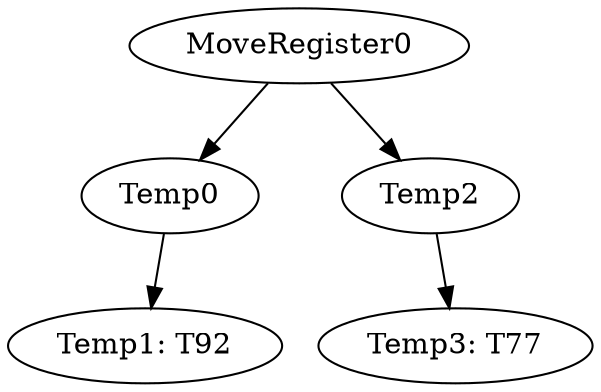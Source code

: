 digraph {
	ordering = out;
	MoveRegister0 -> Temp0;
	MoveRegister0 -> Temp2;
	Temp2 -> "Temp3: T77";
	Temp0 -> "Temp1: T92";
}

